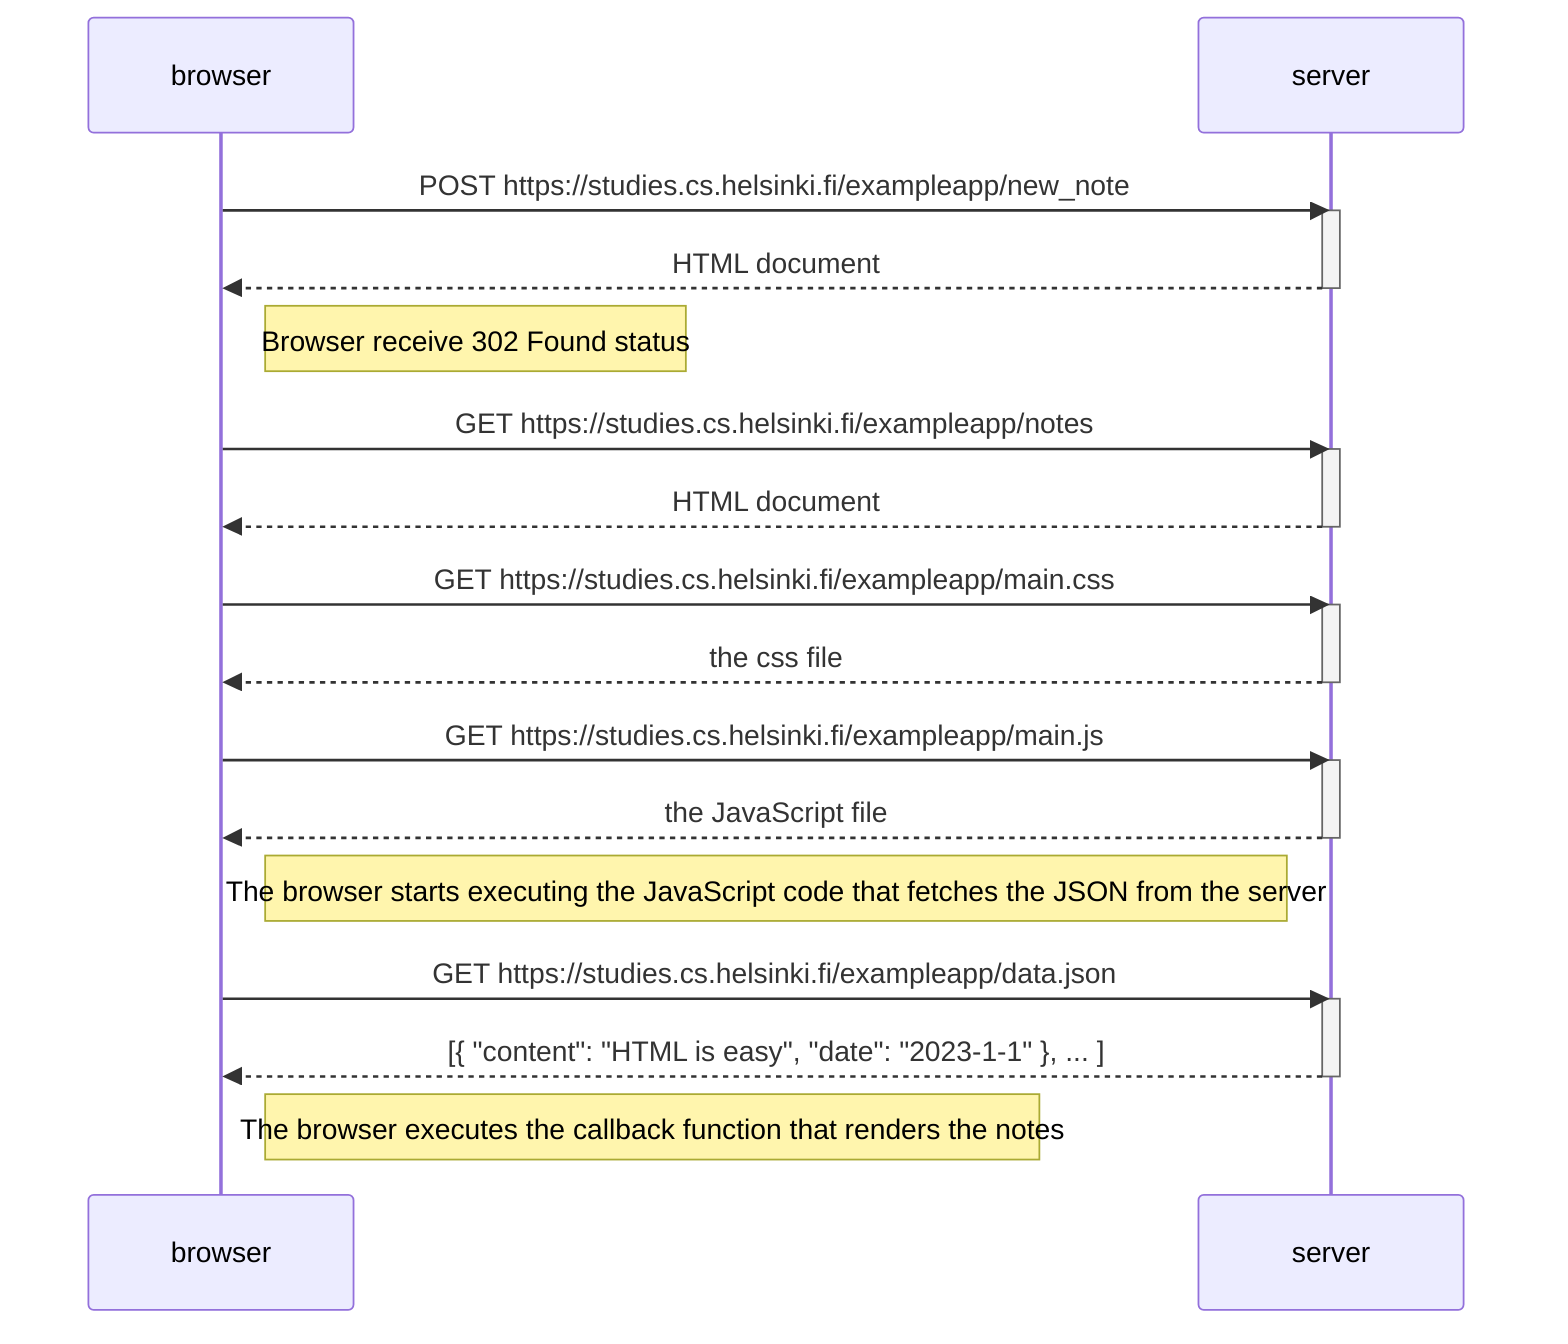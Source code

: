 sequenceDiagram
    participant browser
    participant server

    browser->>server: POST 	https://studies.cs.helsinki.fi/exampleapp/new_note
    activate server
    server-->>browser: HTML document
    deactivate server

    Note right of browser: Browser receive 302 Found status

    browser->>server: GET 	https://studies.cs.helsinki.fi/exampleapp/notes
    activate server
    server-->>browser: HTML document
    deactivate server  

    browser->>server: GET https://studies.cs.helsinki.fi/exampleapp/main.css
    activate server
    server-->>browser: the css file
    deactivate server

    browser->>server: GET https://studies.cs.helsinki.fi/exampleapp/main.js
    activate server
    server-->>browser: the JavaScript file
    deactivate server

    Note right of browser: The browser starts executing the JavaScript code that fetches the JSON from the server

    browser->>server: GET https://studies.cs.helsinki.fi/exampleapp/data.json
    activate server
    server-->>browser: [{ "content": "HTML is easy", "date": "2023-1-1" }, ... ]
    deactivate server

    Note right of browser: The browser executes the callback function that renders the notes